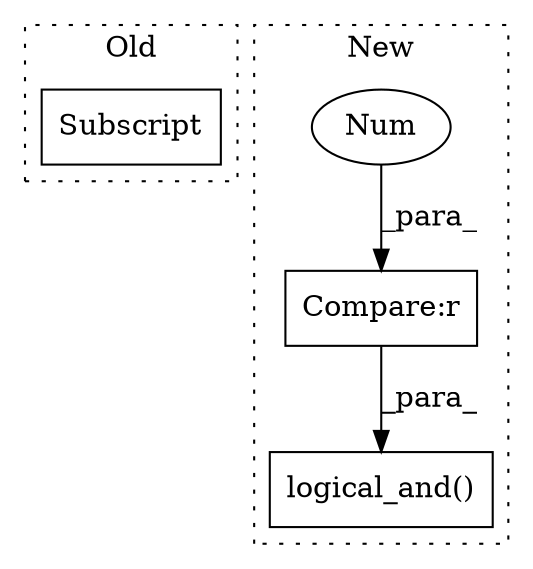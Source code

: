 digraph G {
subgraph cluster0 {
1 [label="Subscript" a="63" s="2982,0" l="33,0" shape="box"];
label = "Old";
style="dotted";
}
subgraph cluster1 {
2 [label="logical_and()" a="75" s="3002,3064" l="15,1" shape="box"];
3 [label="Compare:r" a="40" s="2736" l="15" shape="box"];
4 [label="Num" a="76" s="2750" l="1" shape="ellipse"];
label = "New";
style="dotted";
}
3 -> 2 [label="_para_"];
4 -> 3 [label="_para_"];
}